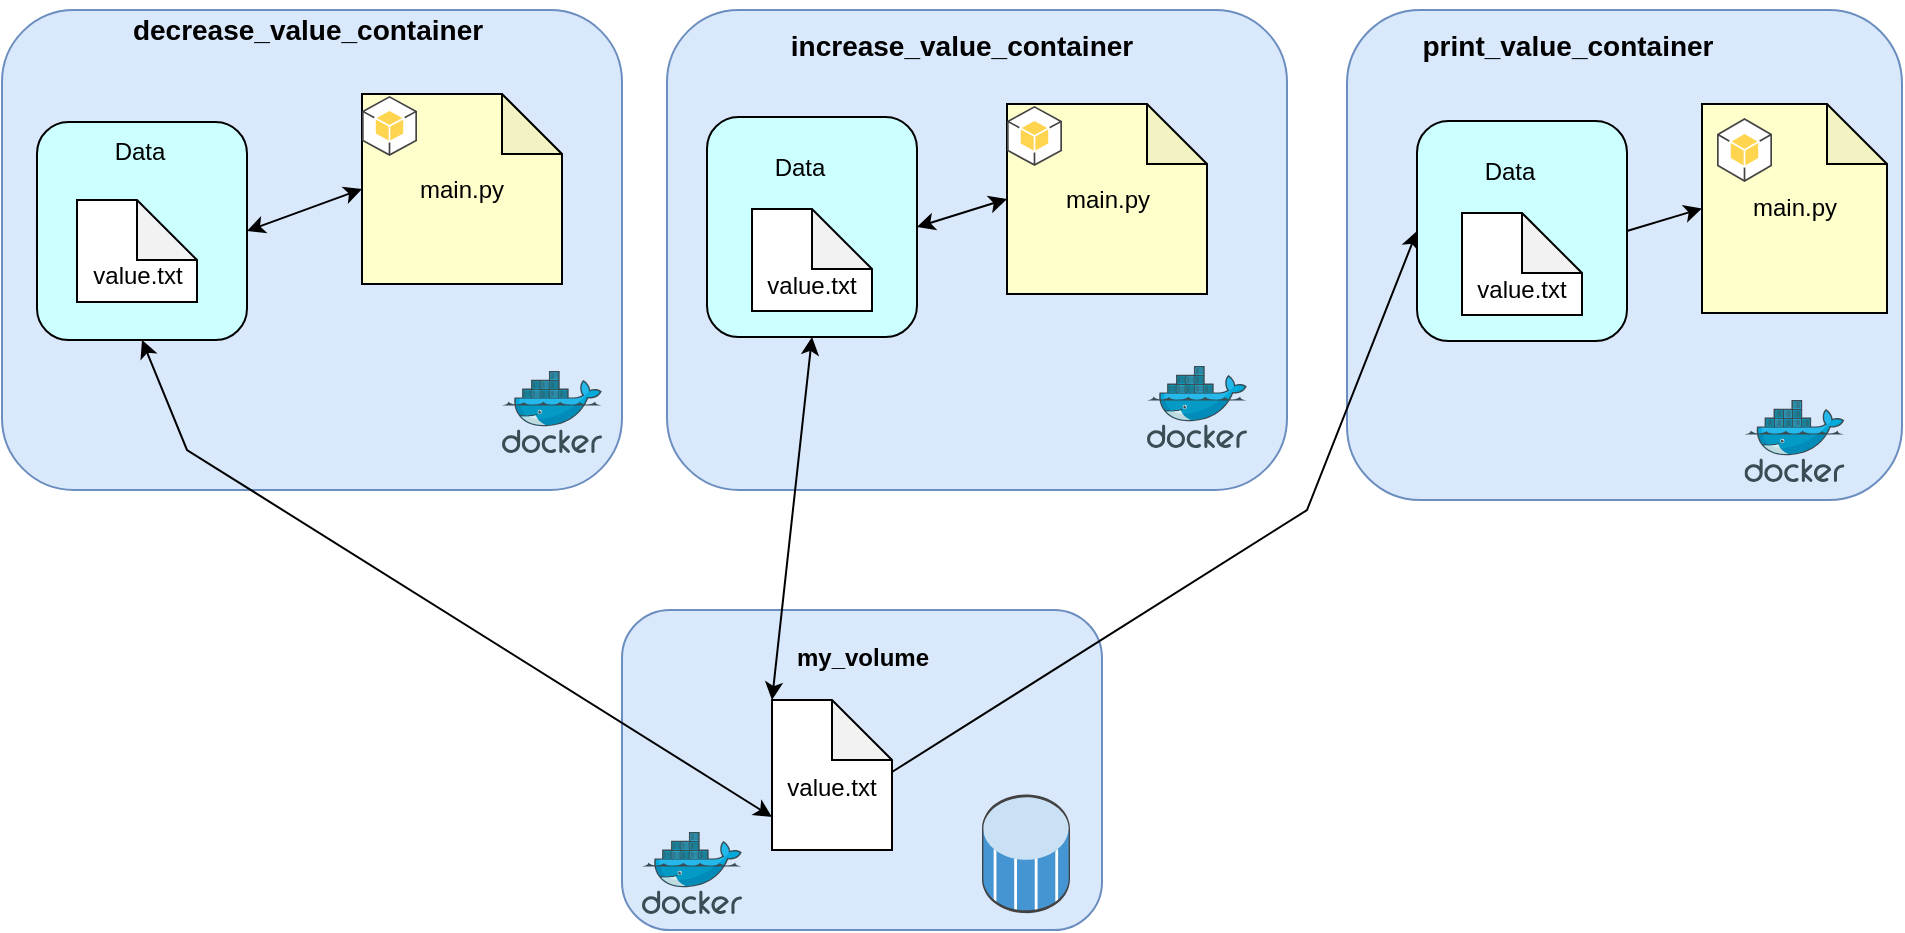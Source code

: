 <mxfile version="24.7.16">
  <diagram name="Page-1" id="9f46799a-70d6-7492-0946-bef42562c5a5">
    <mxGraphModel dx="1050" dy="570" grid="1" gridSize="10" guides="1" tooltips="1" connect="1" arrows="1" fold="1" page="1" pageScale="1" pageWidth="1100" pageHeight="850" background="none" math="0" shadow="0">
      <root>
        <mxCell id="0" />
        <mxCell id="1" parent="0" />
        <mxCell id="IbyruuWoeqNro3mSS4yG-1" value="&lt;div style=&quot;text-align: justify;&quot;&gt;&lt;br&gt;&lt;/div&gt;" style="rounded=1;whiteSpace=wrap;html=1;fillColor=#dae8fc;strokeColor=#6c8ebf;" parent="1" vertex="1">
          <mxGeometry x="40" y="105" width="310" height="240" as="geometry" />
        </mxCell>
        <mxCell id="vm7lLeM9VB-H144guDU7-2" value="&lt;b&gt;&lt;font style=&quot;font-size: 14px;&quot;&gt;decrease_value_container&lt;/font&gt;&lt;/b&gt;" style="text;html=1;align=center;verticalAlign=middle;whiteSpace=wrap;rounded=0;" parent="1" vertex="1">
          <mxGeometry x="117.5" y="100" width="150" height="30" as="geometry" />
        </mxCell>
        <mxCell id="vm7lLeM9VB-H144guDU7-3" value="" style="image;sketch=0;aspect=fixed;html=1;points=[];align=center;fontSize=12;image=img/lib/mscae/Docker.svg;" parent="1" vertex="1">
          <mxGeometry x="290" y="285.5" width="50" height="41" as="geometry" />
        </mxCell>
        <mxCell id="vm7lLeM9VB-H144guDU7-5" value="&lt;div style=&quot;text-align: justify;&quot;&gt;&lt;br&gt;&lt;/div&gt;" style="rounded=1;whiteSpace=wrap;html=1;fillColor=#dae8fc;strokeColor=#6c8ebf;" parent="1" vertex="1">
          <mxGeometry x="372.5" y="105" width="310" height="240" as="geometry" />
        </mxCell>
        <mxCell id="vm7lLeM9VB-H144guDU7-6" value="&lt;b style=&quot;font-size: 14px;&quot;&gt;increase&lt;span style=&quot;background-color: initial;&quot;&gt;_value_container&lt;/span&gt;&lt;/b&gt;" style="text;html=1;align=center;verticalAlign=middle;whiteSpace=wrap;rounded=0;" parent="1" vertex="1">
          <mxGeometry x="445" y="108.25" width="150" height="30" as="geometry" />
        </mxCell>
        <mxCell id="vm7lLeM9VB-H144guDU7-7" value="" style="image;sketch=0;aspect=fixed;html=1;points=[];align=center;fontSize=12;image=img/lib/mscae/Docker.svg;" parent="1" vertex="1">
          <mxGeometry x="612.5" y="283" width="50" height="41" as="geometry" />
        </mxCell>
        <mxCell id="vm7lLeM9VB-H144guDU7-8" value="&lt;div style=&quot;text-align: justify;&quot;&gt;&lt;br&gt;&lt;/div&gt;" style="rounded=1;whiteSpace=wrap;html=1;fillColor=#dae8fc;strokeColor=#6c8ebf;" parent="1" vertex="1">
          <mxGeometry x="712.5" y="105" width="277.5" height="245" as="geometry" />
        </mxCell>
        <mxCell id="vm7lLeM9VB-H144guDU7-9" value="&lt;b style=&quot;font-size: 14px;&quot;&gt;print&lt;span style=&quot;background-color: initial;&quot;&gt;_value_container&lt;/span&gt;&lt;/b&gt;" style="text;html=1;align=center;verticalAlign=middle;whiteSpace=wrap;rounded=0;" parent="1" vertex="1">
          <mxGeometry x="747.5" y="108.25" width="150" height="30" as="geometry" />
        </mxCell>
        <mxCell id="vm7lLeM9VB-H144guDU7-10" value="" style="image;sketch=0;aspect=fixed;html=1;points=[];align=center;fontSize=12;image=img/lib/mscae/Docker.svg;" parent="1" vertex="1">
          <mxGeometry x="911.25" y="300" width="50" height="41" as="geometry" />
        </mxCell>
        <mxCell id="vm7lLeM9VB-H144guDU7-12" value="" style="rounded=1;whiteSpace=wrap;html=1;fillColor=#dae8fc;strokeColor=#6c8ebf;" parent="1" vertex="1">
          <mxGeometry x="350" y="405" width="240" height="160" as="geometry" />
        </mxCell>
        <mxCell id="vm7lLeM9VB-H144guDU7-11" value="" style="shadow=0;dashed=0;html=1;labelPosition=center;verticalLabelPosition=bottom;verticalAlign=top;align=center;outlineConnect=0;shape=mxgraph.veeam.3d.datastore_volume;" parent="1" vertex="1">
          <mxGeometry x="530" y="497" width="44" height="60" as="geometry" />
        </mxCell>
        <mxCell id="vm7lLeM9VB-H144guDU7-13" value="&lt;b&gt;my_volume&lt;/b&gt;" style="text;html=1;align=center;verticalAlign=middle;whiteSpace=wrap;rounded=0;" parent="1" vertex="1">
          <mxGeometry x="417.5" y="414" width="105" height="29" as="geometry" />
        </mxCell>
        <mxCell id="vm7lLeM9VB-H144guDU7-14" value="" style="shape=note;whiteSpace=wrap;html=1;backgroundOutline=1;darkOpacity=0.05;" parent="1" vertex="1">
          <mxGeometry x="425" y="450" width="60" height="75" as="geometry" />
        </mxCell>
        <mxCell id="vm7lLeM9VB-H144guDU7-15" value="value.txt&lt;div&gt;&lt;br&gt;&lt;/div&gt;" style="text;html=1;align=center;verticalAlign=middle;whiteSpace=wrap;rounded=0;" parent="1" vertex="1">
          <mxGeometry x="425" y="486" width="60" height="30" as="geometry" />
        </mxCell>
        <mxCell id="vm7lLeM9VB-H144guDU7-18" value="" style="endArrow=classic;startArrow=classic;html=1;rounded=0;entryX=0.5;entryY=1;entryDx=0;entryDy=0;exitX=0;exitY=0.75;exitDx=0;exitDy=0;" parent="1" source="vm7lLeM9VB-H144guDU7-15" target="iwmk5uise-B1fvSoAlJf-13" edge="1">
          <mxGeometry width="50" height="50" relative="1" as="geometry">
            <mxPoint x="412.5" y="375" as="sourcePoint" />
            <mxPoint x="552.5" y="313" as="targetPoint" />
            <Array as="points">
              <mxPoint x="132.5" y="325" />
            </Array>
          </mxGeometry>
        </mxCell>
        <mxCell id="vm7lLeM9VB-H144guDU7-19" value="" style="endArrow=classic;html=1;rounded=0;exitX=1;exitY=0;exitDx=0;exitDy=0;entryX=0;entryY=0.5;entryDx=0;entryDy=0;" parent="1" source="vm7lLeM9VB-H144guDU7-15" target="iwmk5uise-B1fvSoAlJf-34" edge="1">
          <mxGeometry width="50" height="50" relative="1" as="geometry">
            <mxPoint x="682.5" y="565" as="sourcePoint" />
            <mxPoint x="790" y="400" as="targetPoint" />
            <Array as="points">
              <mxPoint x="692.5" y="355" />
            </Array>
          </mxGeometry>
        </mxCell>
        <mxCell id="iwmk5uise-B1fvSoAlJf-7" value="" style="image;sketch=0;aspect=fixed;html=1;points=[];align=center;fontSize=12;image=img/lib/mscae/Docker.svg;" vertex="1" parent="1">
          <mxGeometry x="360" y="516" width="50" height="41" as="geometry" />
        </mxCell>
        <mxCell id="iwmk5uise-B1fvSoAlJf-10" value="main.py" style="shape=note;whiteSpace=wrap;html=1;backgroundOutline=1;darkOpacity=0.05;fillColor=#FFFFCC;" vertex="1" parent="1">
          <mxGeometry x="220" y="147" width="100" height="95" as="geometry" />
        </mxCell>
        <mxCell id="iwmk5uise-B1fvSoAlJf-11" value="" style="outlineConnect=0;dashed=0;verticalLabelPosition=bottom;verticalAlign=top;align=center;html=1;shape=mxgraph.aws3.android;fillColor=#FFD44F;gradientColor=none;" vertex="1" parent="1">
          <mxGeometry x="220" y="148" width="27.5" height="30" as="geometry" />
        </mxCell>
        <mxCell id="iwmk5uise-B1fvSoAlJf-13" value="" style="rounded=1;whiteSpace=wrap;html=1;labelBackgroundColor=#CCFFFF;fontColor=none;noLabel=1;fillColor=#CCFFFF;" vertex="1" parent="1">
          <mxGeometry x="57.5" y="161" width="105" height="109" as="geometry" />
        </mxCell>
        <mxCell id="iwmk5uise-B1fvSoAlJf-14" value="Data" style="text;html=1;align=center;verticalAlign=middle;whiteSpace=wrap;rounded=0;" vertex="1" parent="1">
          <mxGeometry x="78.75" y="161" width="60" height="30" as="geometry" />
        </mxCell>
        <mxCell id="iwmk5uise-B1fvSoAlJf-16" value="" style="endArrow=classic;startArrow=classic;html=1;rounded=0;exitX=0;exitY=0;exitDx=0;exitDy=0;exitPerimeter=0;entryX=0.5;entryY=1;entryDx=0;entryDy=0;" edge="1" parent="1" source="vm7lLeM9VB-H144guDU7-14" target="iwmk5uise-B1fvSoAlJf-21">
          <mxGeometry width="50" height="50" relative="1" as="geometry">
            <mxPoint x="572.5" y="445" as="sourcePoint" />
            <mxPoint x="532.5" y="295" as="targetPoint" />
          </mxGeometry>
        </mxCell>
        <mxCell id="iwmk5uise-B1fvSoAlJf-18" value="" style="endArrow=classic;startArrow=classic;html=1;rounded=0;entryX=1;entryY=0.5;entryDx=0;entryDy=0;exitX=0;exitY=0.5;exitDx=0;exitDy=0;exitPerimeter=0;" edge="1" parent="1" source="iwmk5uise-B1fvSoAlJf-10" target="iwmk5uise-B1fvSoAlJf-13">
          <mxGeometry width="50" height="50" relative="1" as="geometry">
            <mxPoint x="559.5" y="430" as="sourcePoint" />
            <mxPoint x="257.5" y="146" as="targetPoint" />
          </mxGeometry>
        </mxCell>
        <mxCell id="iwmk5uise-B1fvSoAlJf-19" value="main.py" style="shape=note;whiteSpace=wrap;html=1;backgroundOutline=1;darkOpacity=0.05;fillColor=#FFFFCC;" vertex="1" parent="1">
          <mxGeometry x="542.5" y="152" width="100" height="95" as="geometry" />
        </mxCell>
        <mxCell id="iwmk5uise-B1fvSoAlJf-20" value="" style="outlineConnect=0;dashed=0;verticalLabelPosition=bottom;verticalAlign=top;align=center;html=1;shape=mxgraph.aws3.android;fillColor=#FFD44F;gradientColor=none;" vertex="1" parent="1">
          <mxGeometry x="542.5" y="153" width="27.5" height="30" as="geometry" />
        </mxCell>
        <mxCell id="iwmk5uise-B1fvSoAlJf-21" value="" style="rounded=1;whiteSpace=wrap;html=1;fillColor=#CCFFFF;" vertex="1" parent="1">
          <mxGeometry x="392.5" y="158.5" width="105" height="110" as="geometry" />
        </mxCell>
        <mxCell id="iwmk5uise-B1fvSoAlJf-22" value="Data" style="text;html=1;align=center;verticalAlign=middle;whiteSpace=wrap;rounded=0;" vertex="1" parent="1">
          <mxGeometry x="410" y="169.5" width="57.5" height="29" as="geometry" />
        </mxCell>
        <mxCell id="iwmk5uise-B1fvSoAlJf-23" value="" style="endArrow=classic;startArrow=classic;html=1;rounded=0;exitX=1;exitY=0.5;exitDx=0;exitDy=0;entryX=0;entryY=0.5;entryDx=0;entryDy=0;entryPerimeter=0;" edge="1" parent="1" source="iwmk5uise-B1fvSoAlJf-21" target="iwmk5uise-B1fvSoAlJf-19">
          <mxGeometry width="50" height="50" relative="1" as="geometry">
            <mxPoint x="555" y="194" as="sourcePoint" />
            <mxPoint x="472.5" y="211" as="targetPoint" />
          </mxGeometry>
        </mxCell>
        <mxCell id="iwmk5uise-B1fvSoAlJf-24" value="main.py" style="shape=note;whiteSpace=wrap;html=1;backgroundOutline=1;darkOpacity=0.05;fillColor=#FFFFCC;" vertex="1" parent="1">
          <mxGeometry x="890" y="152" width="92.5" height="104.5" as="geometry" />
        </mxCell>
        <mxCell id="iwmk5uise-B1fvSoAlJf-25" value="" style="outlineConnect=0;dashed=0;verticalLabelPosition=bottom;verticalAlign=top;align=center;html=1;shape=mxgraph.aws3.android;fillColor=#FFD44F;gradientColor=none;" vertex="1" parent="1">
          <mxGeometry x="897.5" y="159" width="27.5" height="32" as="geometry" />
        </mxCell>
        <mxCell id="iwmk5uise-B1fvSoAlJf-26" value="" style="shape=note;whiteSpace=wrap;html=1;backgroundOutline=1;darkOpacity=0.05;" vertex="1" parent="1">
          <mxGeometry x="77.5" y="200" width="60" height="51" as="geometry" />
        </mxCell>
        <mxCell id="iwmk5uise-B1fvSoAlJf-27" value="value.txt&lt;div&gt;&lt;br&gt;&lt;/div&gt;" style="text;html=1;align=center;verticalAlign=middle;whiteSpace=wrap;rounded=0;" vertex="1" parent="1">
          <mxGeometry x="77.5" y="230" width="60" height="30" as="geometry" />
        </mxCell>
        <mxCell id="iwmk5uise-B1fvSoAlJf-28" value="" style="shape=note;whiteSpace=wrap;html=1;backgroundOutline=1;darkOpacity=0.05;" vertex="1" parent="1">
          <mxGeometry x="415" y="204.5" width="60" height="51" as="geometry" />
        </mxCell>
        <mxCell id="iwmk5uise-B1fvSoAlJf-29" value="value.txt&lt;div&gt;&lt;br&gt;&lt;/div&gt;" style="text;html=1;align=center;verticalAlign=middle;whiteSpace=wrap;rounded=0;" vertex="1" parent="1">
          <mxGeometry x="415" y="234.5" width="60" height="30" as="geometry" />
        </mxCell>
        <mxCell id="iwmk5uise-B1fvSoAlJf-34" value="" style="rounded=1;whiteSpace=wrap;html=1;fillColor=#CCFFFF;" vertex="1" parent="1">
          <mxGeometry x="747.5" y="160.5" width="105" height="110" as="geometry" />
        </mxCell>
        <mxCell id="iwmk5uise-B1fvSoAlJf-35" value="Data" style="text;html=1;align=center;verticalAlign=middle;whiteSpace=wrap;rounded=0;" vertex="1" parent="1">
          <mxGeometry x="765" y="171.5" width="57.5" height="29" as="geometry" />
        </mxCell>
        <mxCell id="iwmk5uise-B1fvSoAlJf-36" value="" style="shape=note;whiteSpace=wrap;html=1;backgroundOutline=1;darkOpacity=0.05;" vertex="1" parent="1">
          <mxGeometry x="770" y="206.5" width="60" height="51" as="geometry" />
        </mxCell>
        <mxCell id="iwmk5uise-B1fvSoAlJf-37" value="value.txt&lt;div&gt;&lt;br&gt;&lt;/div&gt;" style="text;html=1;align=center;verticalAlign=middle;whiteSpace=wrap;rounded=0;" vertex="1" parent="1">
          <mxGeometry x="770" y="236.5" width="60" height="30" as="geometry" />
        </mxCell>
        <mxCell id="iwmk5uise-B1fvSoAlJf-38" value="" style="endArrow=classic;html=1;rounded=0;exitX=1;exitY=0.5;exitDx=0;exitDy=0;entryX=0;entryY=0.5;entryDx=0;entryDy=0;entryPerimeter=0;" edge="1" parent="1" source="iwmk5uise-B1fvSoAlJf-34" target="iwmk5uise-B1fvSoAlJf-24">
          <mxGeometry width="50" height="50" relative="1" as="geometry">
            <mxPoint x="480" y="390" as="sourcePoint" />
            <mxPoint x="840" y="420" as="targetPoint" />
          </mxGeometry>
        </mxCell>
      </root>
    </mxGraphModel>
  </diagram>
</mxfile>
